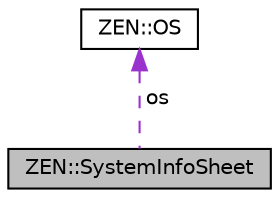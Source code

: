 digraph "ZEN::SystemInfoSheet"
{
 // LATEX_PDF_SIZE
  edge [fontname="Helvetica",fontsize="10",labelfontname="Helvetica",labelfontsize="10"];
  node [fontname="Helvetica",fontsize="10",shape=record];
  Node1 [label="ZEN::SystemInfoSheet",height=0.2,width=0.4,color="black", fillcolor="grey75", style="filled", fontcolor="black",tooltip=" "];
  Node2 -> Node1 [dir="back",color="darkorchid3",fontsize="10",style="dashed",label=" os" ,fontname="Helvetica"];
  Node2 [label="ZEN::OS",height=0.2,width=0.4,color="black", fillcolor="white", style="filled",URL="$structZEN_1_1OS.html",tooltip=" "];
}
